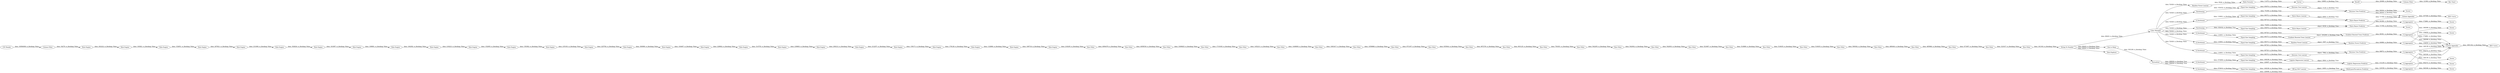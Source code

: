 digraph {
	"-7948732413492075124_82" [label="Decision Tree Predictor"]
	"8943403887147062724_94" [label="Column Appender"]
	"-3993411732168947314_127" [label=Scorer]
	"6118761712290561256_19" [label=X_Aggregator]
	"-1406514914248575272_32" [label="MultiLayerPerceptron Predictor"]
	"8943403887147062724_56" [label="String To Number"]
	"-9145842475369275719_83" [label=Scorer]
	"2663824125109883300_45" [label="Rule Engine"]
	"-6971089329815730884_37" [label="Row Filter"]
	"2663824125109883300_40" [label="Rule Engine"]
	"2663824125109883300_33" [label="Rule Engine"]
	"-7948732413492075124_80" [label=Partitioning]
	"2745308468123498919_89" [label=Scorer]
	"697999788451462081_87" [label="Naive Bayes Learner"]
	"2663824125109883300_36" [label="Rule Engine"]
	"-6971089329815730884_46" [label="Row Filter"]
	"-6971089329815730884_41" [label="Row Filter"]
	"-3993411732168947314_18" [label=X_Partitioner]
	"-7948732413492075124_81" [label="Decision Tree Learner"]
	"-2543061008507440340_6" [label="Random Forest Learner"]
	"2745308468123498919_133" [label="Equal Size Sampling"]
	"2663824125109883300_32" [label="Rule Engine"]
	"-6971089329815730884_34" [label="Row Filter"]
	"-6971089329815730884_36" [label="Row Filter"]
	"-1406514914248575272_26" [label="Equal Size Sampling"]
	"-6971089329815730884_38" [label="Row Filter"]
	"8943403887147062724_55" [label="Data Explorer"]
	"8943403887147062724_128" [label=Normalizer]
	"2663824125109883300_48" [label="Rule Engine"]
	"-6971089329815730884_35" [label="Row Filter"]
	"-1406514914248575272_25" [label=Scorer]
	"8943403887147062724_23" [label="Color Manager"]
	"-6971089329815730884_52" [label="Row Filter"]
	"-6971089329815730884_49" [label="Row Filter"]
	"-1564095624067970020_114" [label="Logistic Regression Predictor"]
	"2663824125109883300_31" [label="Rule Engine"]
	"697999788451462081_134" [label=X_Partitioner]
	"2663824125109883300_54" [label="Rule Engine"]
	"-1406514914248575272_29" [label=X_Partitioner]
	"-7948732413492075124_83" [label=Scorer]
	"-2543061008507440340_10" [label="Math Formula"]
	"-7948732413492075124_131" [label="Equal Size Sampling"]
	"-6971089329815730884_51" [label="Row Filter"]
	"2663824125109883300_44" [label="Rule Engine"]
	"8943403887147062724_100" [label="ROC Curve"]
	"-6971089329815730884_50" [label="Row Filter"]
	"-9145842475369275719_132" [label=X_Partitioner]
	"697999788451462081_89" [label=Scorer]
	"-1564095624067970020_115" [label=Scorer]
	"-6971089329815730884_40" [label="Row Filter"]
	"2745308468123498919_88" [label="Naive Bayes Predictor"]
	"-1564095624067970020_117" [label=X_Partitioner]
	"-2543061008507440340_14" [label="Column Filter"]
	"-1406514914248575272_28" [label=X_Aggregator]
	"2663824125109883300_56" [label="Rule Engine"]
	"-6971089329815730884_44" [label="Row Filter"]
	"-3993411732168947314_19" [label=X_Aggregator]
	"2745308468123498919_87" [label="Naive Bayes Learner"]
	"-6971089329815730884_31" [label="Row Filter"]
	"2663824125109883300_39" [label="Rule Engine"]
	"2663824125109883300_55" [label="Rule Engine"]
	"6118761712290561256_17" [label="Random Forest Predictor"]
	"6118761712290561256_16" [label="Random Forest Learner"]
	"-1406514914248575272_33" [label="RProp MLP Learner"]
	"6118761712290561256_18" [label=X_Partitioner]
	"-3993411732168947314_20" [label="Gradient Boosted Trees Learner"]
	"-9145842475369275719_133" [label=X_Aggregator]
	"-6971089329815730884_54" [label="Row Filter"]
	"-6971089329815730884_32" [label="Row Filter"]
	"2663824125109883300_38" [label="Rule Engine"]
	"-2543061008507440340_15" [label=RowID]
	"-2543061008507440340_12" [label="Bar Chart"]
	"2663824125109883300_51" [label="Rule Engine"]
	"2663824125109883300_57" [label="Rule Engine"]
	"8943403887147062724_13" [label="Column Filter"]
	"-6971089329815730884_30" [label="Row Filter"]
	"-6971089329815730884_53" [label="Row Filter"]
	"-6971089329815730884_48" [label="Row Filter"]
	"697999788451462081_133" [label="Equal Size Sampling"]
	"-6971089329815730884_45" [label="Row Filter"]
	"-2543061008507440340_11" [label=Sorter]
	"2663824125109883300_28" [label="Rule Engine"]
	"-6971089329815730884_39" [label="Row Filter"]
	"-3993411732168947314_21" [label="Gradient Boosted Trees Predictor"]
	"8943403887147062724_27" [label="CSV Reader"]
	"2745308468123498919_84" [label=Partitioning]
	"2663824125109883300_37" [label="Rule Engine"]
	"6118761712290561256_37" [label="Equal Size Sampling"]
	"-1564095624067970020_113" [label="Logistic Regression Learner"]
	"8943403887147062724_118" [label="One to Many"]
	"2663824125109883300_34" [label="Rule Engine"]
	"-6971089329815730884_29" [label="Row Filter"]
	"-9145842475369275719_81" [label="Decision Tree Learner"]
	"697999788451462081_135" [label=X_Aggregator]
	"-9145842475369275719_131" [label="Equal Size Sampling"]
	"2663824125109883300_47" [label="Rule Engine"]
	"-6971089329815730884_47" [label="Row Filter"]
	"2663824125109883300_59" [label="Rule Engine"]
	"-1564095624067970020_112" [label=X_Aggregator]
	"2663824125109883300_58" [label="Rule Engine"]
	"2663824125109883300_46" [label="Rule Engine"]
	"2663824125109883300_52" [label="Rule Engine"]
	"-6971089329815730884_33" [label="Row Filter"]
	"2663824125109883300_49" [label="Rule Engine"]
	"-3993411732168947314_37" [label="Equal Size Sampling"]
	"8943403887147062724_93" [label="ROC Curve"]
	"-6971089329815730884_42" [label="Row Filter"]
	"-9145842475369275719_82" [label="Decision Tree Predictor"]
	"8943403887147062724_102" [label="Column Appender"]
	"2663824125109883300_50" [label="Rule Engine"]
	"-6971089329815730884_43" [label="Row Filter"]
	"2663824125109883300_53" [label="Rule Engine"]
	"6118761712290561256_126" [label=Scorer]
	"-1564095624067970020_116" [label="Equal Size Sampling"]
	"697999788451462081_88" [label="Naive Bayes Predictor"]
	"8943403887147062724_23" -> "-9145842475369275719_132" [label="data: 52426; is_blocking: False"]
	"-1406514914248575272_26" -> "-1406514914248575272_33" [label="data: 149238; is_blocking: False"]
	"697999788451462081_87" -> "697999788451462081_88" [label="object: 6064; is_blocking: True"]
	"-1406514914248575272_29" -> "-1406514914248575272_26" [label="data: 272910; is_blocking: False"]
	"2663824125109883300_45" -> "2663824125109883300_46" [label="data: 150382; is_blocking: False"]
	"2663824125109883300_31" -> "2663824125109883300_32" [label="data: 163821; is_blocking: False"]
	"-6971089329815730884_44" -> "-6971089329815730884_47" [label="data: 542003; is_blocking: False"]
	"-3993411732168947314_21" -> "-3993411732168947314_19" [label="data: 69391; is_blocking: False"]
	"-1564095624067970020_113" -> "-1564095624067970020_114" [label="object: 9064; is_blocking: True"]
	"-3993411732168947314_18" -> "-3993411732168947314_37" [label="data: 116001; is_blocking: False"]
	"-6971089329815730884_41" -> "-6971089329815730884_42" [label="data: 542205; is_blocking: False"]
	"-2543061008507440340_11" -> "-2543061008507440340_15" [label="data: 10995; is_blocking: True"]
	"2663824125109883300_52" -> "2663824125109883300_54" [label="data: 104467; is_blocking: False"]
	"6118761712290561256_37" -> "6118761712290561256_16" [label="data: 69373; is_blocking: False"]
	"-6971089329815730884_51" -> "-6971089329815730884_54" [label="data: 321617; is_blocking: False"]
	"2663824125109883300_54" -> "2663824125109883300_56" [label="data: 229802; is_blocking: False"]
	"8943403887147062724_94" -> "8943403887147062724_93" [label="data: 167549; is_blocking: False"]
	"-2543061008507440340_15" -> "-2543061008507440340_14" [label="data: 20498; is_blocking: False"]
	"2663824125109883300_37" -> "2663824125109883300_38" [label="data: 161897; is_blocking: False"]
	"-1564095624067970020_116" -> "-1564095624067970020_113" [label="data: 149238; is_blocking: False"]
	"8943403887147062724_128" -> "-1564095624067970020_117" [label="data: 289930; is_blocking: True"]
	"6118761712290561256_16" -> "6118761712290561256_17" [label="object: 3597; is_blocking: True"]
	"-3993411732168947314_37" -> "-3993411732168947314_20" [label="data: 69373; is_blocking: False"]
	"2663824125109883300_59" -> "-6971089329815730884_29" [label="data: 216245; is_blocking: False"]
	"2663824125109883300_51" -> "2663824125109883300_53" [label="data: 178128; is_blocking: False"]
	"2663824125109883300_56" -> "2663824125109883300_57" [label="data: 314755; is_blocking: False"]
	"-3993411732168947314_19" -> "-3993411732168947314_127" [label="data: 198399; is_blocking: False"]
	"-6971089329815730884_43" -> "-6971089329815730884_40" [label="data: 903125; is_blocking: False"]
	"2745308468123498919_88" -> "8943403887147062724_94" [label="data: 71708; is_blocking: False"]
	"6118761712290561256_18" -> "6118761712290561256_17" [label="data: 60720; is_blocking: False"]
	"6118761712290561256_17" -> "6118761712290561256_19" [label="data: 64986; is_blocking: False"]
	"8943403887147062724_23" -> "697999788451462081_134" [label="data: 52426; is_blocking: False"]
	"697999788451462081_134" -> "697999788451462081_133" [label="data: 116001; is_blocking: False"]
	"2663824125109883300_38" -> "2663824125109883300_39" [label="data: 109891; is_blocking: False"]
	"-6971089329815730884_34" -> "-6971089329815730884_35" [label="data: 1449600; is_blocking: False"]
	"697999788451462081_88" -> "697999788451462081_135" [label="data: 64386; is_blocking: False"]
	"697999788451462081_135" -> "697999788451462081_89" [label="data: 172881; is_blocking: False"]
	"-6971089329815730884_49" -> "-6971089329815730884_51" [label="data: 471907; is_blocking: False"]
	"2663824125109883300_58" -> "2663824125109883300_49" [label="data: 200212; is_blocking: False"]
	"2663824125109883300_47" -> "2663824125109883300_48" [label="data: 225792; is_blocking: False"]
	"-6971089329815730884_42" -> "-6971089329815730884_44" [label="data: 542002; is_blocking: False"]
	"-1406514914248575272_29" -> "-1406514914248575272_32" [label="data: 128098; is_blocking: False"]
	"-1564095624067970020_117" -> "-1564095624067970020_116" [label="data: 272909; is_blocking: False"]
	"-9145842475369275719_132" -> "-9145842475369275719_131" [label="data: 116001; is_blocking: False"]
	"8943403887147062724_118" -> "8943403887147062724_128" [label="data: 303109; is_blocking: False"]
	"2663824125109883300_28" -> "2663824125109883300_31" [label="data: 202222; is_blocking: False"]
	"2663824125109883300_33" -> "2663824125109883300_34" [label="data: 207621; is_blocking: False"]
	"2663824125109883300_39" -> "2663824125109883300_40" [label="data: 164292; is_blocking: False"]
	"-6971089329815730884_29" -> "-6971089329815730884_30" [label="data: 4094479; is_blocking: False"]
	"-6971089329815730884_52" -> "-6971089329815730884_53" [label="data: 489446; is_blocking: False"]
	"8943403887147062724_23" -> "-7948732413492075124_80" [label="data: 52426; is_blocking: False"]
	"-9145842475369275719_133" -> "8943403887147062724_102" [label="data: 146139; is_blocking: False"]
	"2745308468123498919_84" -> "2745308468123498919_133" [label="data: 102432; is_blocking: True"]
	"-1564095624067970020_112" -> "8943403887147062724_102" [label="data: 364272; is_blocking: False"]
	"6118761712290561256_19" -> "8943403887147062724_102" [label="data: 159859; is_blocking: False"]
	"-6971089329815730884_32" -> "-6971089329815730884_33" [label="data: 1710345; is_blocking: False"]
	"8943403887147062724_23" -> "6118761712290561256_18" [label="data: 52426; is_blocking: False"]
	"-1564095624067970020_112" -> "-1564095624067970020_115" [label="data: 364272; is_blocking: False"]
	"2663824125109883300_44" -> "2663824125109883300_45" [label="data: 152005; is_blocking: False"]
	"2745308468123498919_87" -> "2745308468123498919_88" [label="object: 6038; is_blocking: True"]
	"-6971089329815730884_38" -> "-6971089329815730884_37" [label="data: 1059868; is_blocking: False"]
	"6118761712290561256_19" -> "6118761712290561256_126" [label="data: 159859; is_blocking: False"]
	"8943403887147062724_27" -> "8943403887147062724_13" [label="data: 34584008; is_blocking: False"]
	"-7948732413492075124_82" -> "8943403887147062724_94" [label="data: 84044; is_blocking: False"]
	"-3993411732168947314_20" -> "-3993411732168947314_21" [label="object: 204299; is_blocking: True"]
	"-7948732413492075124_80" -> "-7948732413492075124_82" [label="data: 75199; is_blocking: True"]
	"2663824125109883300_48" -> "2663824125109883300_52" [label="data: 300990; is_blocking: False"]
	"2663824125109883300_53" -> "2663824125109883300_55" [label="data: 132866; is_blocking: False"]
	"-7948732413492075124_82" -> "-7948732413492075124_83" [label="data: 84044; is_blocking: False"]
	"-1406514914248575272_28" -> "8943403887147062724_102" [label="data: 346346; is_blocking: False"]
	"2663824125109883300_46" -> "2663824125109883300_47" [label="data: 235183; is_blocking: False"]
	"-6971089329815730884_36" -> "-6971089329815730884_39" [label="data: 935944; is_blocking: False"]
	"-6971089329815730884_31" -> "-6971089329815730884_32" [label="data: 3309825; is_blocking: False"]
	"8943403887147062724_13" -> "2663824125109883300_28" [label="data: 34270; is_blocking: False"]
	"697999788451462081_134" -> "697999788451462081_88" [label="data: 60718; is_blocking: False"]
	"2663824125109883300_50" -> "2663824125109883300_51" [label="data: 159171; is_blocking: False"]
	"-6971089329815730884_48" -> "-6971089329815730884_50" [label="data: 510635; is_blocking: False"]
	"-2543061008507440340_10" -> "-2543061008507440340_11" [label="data: 11475; is_blocking: False"]
	"8943403887147062724_128" -> "-1406514914248575272_29" [label="data: 289930; is_blocking: True"]
	"-9145842475369275719_133" -> "-9145842475369275719_83" [label="data: 146139; is_blocking: False"]
	"2663824125109883300_57" -> "2663824125109883300_58" [label="data: 239683; is_blocking: False"]
	"-7948732413492075124_80" -> "-7948732413492075124_131" [label="data: 102432; is_blocking: True"]
	"-1564095624067970020_114" -> "-1564095624067970020_112" [label="data: 131239; is_blocking: False"]
	"2745308468123498919_88" -> "2745308468123498919_89" [label="data: 71708; is_blocking: False"]
	"-3993411732168947314_18" -> "-3993411732168947314_21" [label="data: 60720; is_blocking: False"]
	"-9145842475369275719_82" -> "-9145842475369275719_133" [label="data: 66872; is_blocking: False"]
	"-6971089329815730884_37" -> "-6971089329815730884_36" [label="data: 973197; is_blocking: False"]
	"2663824125109883300_55" -> "2663824125109883300_59" [label="data: 169718; is_blocking: False"]
	"6118761712290561256_18" -> "6118761712290561256_37" [label="data: 116001; is_blocking: False"]
	"-6971089329815730884_47" -> "-6971089329815730884_46" [label="data: 523487; is_blocking: False"]
	"8943403887147062724_56" -> "8943403887147062724_23" [label="data: 68263; is_blocking: False"]
	"2663824125109883300_49" -> "2663824125109883300_50" [label="data: 212257; is_blocking: False"]
	"8943403887147062724_23" -> "-3993411732168947314_18" [label="data: 52426; is_blocking: False"]
	"8943403887147062724_102" -> "8943403887147062724_100" [label="data: 1691162; is_blocking: False"]
	"-6971089329815730884_50" -> "-6971089329815730884_52" [label="data: 509362; is_blocking: False"]
	"-6971089329815730884_39" -> "-6971089329815730884_43" [label="data: 907276; is_blocking: False"]
	"-9145842475369275719_132" -> "-9145842475369275719_82" [label="data: 60720; is_blocking: False"]
	"-6971089329815730884_35" -> "-6971089329815730884_38" [label="data: 1063417; is_blocking: False"]
	"2663824125109883300_34" -> "2663824125109883300_36" [label="data: 231060; is_blocking: False"]
	"-6971089329815730884_33" -> "-6971089329815730884_34" [label="data: 1452211; is_blocking: False"]
	"8943403887147062724_56" -> "8943403887147062724_55" [label="data: 68263; is_blocking: False"]
	"-6971089329815730884_30" -> "-6971089329815730884_31" [label="data: 4058530; is_blocking: False"]
	"2745308468123498919_133" -> "2745308468123498919_87" [label="data: 65679; is_blocking: False"]
	"8943403887147062724_56" -> "8943403887147062724_118" [label="data: 68263; is_blocking: False"]
	"-6971089329815730884_46" -> "-6971089329815730884_45" [label="data: 510869; is_blocking: False"]
	"-1406514914248575272_28" -> "-1406514914248575272_25" [label="data: 346346; is_blocking: False"]
	"697999788451462081_133" -> "697999788451462081_87" [label="data: 69372; is_blocking: False"]
	"-6971089329815730884_53" -> "-6971089329815730884_49" [label="data: 485966; is_blocking: False"]
	"-3993411732168947314_19" -> "8943403887147062724_102" [label="data: 198399; is_blocking: False"]
	"-6971089329815730884_45" -> "-6971089329815730884_48" [label="data: 510635; is_blocking: False"]
	"2663824125109883300_36" -> "2663824125109883300_37" [label="data: 302624; is_blocking: False"]
	"-2543061008507440340_14" -> "-2543061008507440340_12" [label="data: 12188; is_blocking: False"]
	"8943403887147062724_23" -> "2745308468123498919_84" [label="data: 52426; is_blocking: False"]
	"-9145842475369275719_131" -> "-9145842475369275719_81" [label="data: 69372; is_blocking: False"]
	"2745308468123498919_84" -> "2745308468123498919_88" [label="data: 75200; is_blocking: True"]
	"-2543061008507440340_6" -> "-2543061008507440340_10" [label="data: 9528; is_blocking: False"]
	"-7948732413492075124_81" -> "-7948732413492075124_82" [label="object: 7118; is_blocking: True"]
	"2663824125109883300_40" -> "2663824125109883300_44" [label="data: 218223; is_blocking: False"]
	"-6971089329815730884_40" -> "-6971089329815730884_41" [label="data: 793451; is_blocking: False"]
	"697999788451462081_135" -> "8943403887147062724_102" [label="data: 172881; is_blocking: False"]
	"-7948732413492075124_131" -> "-7948732413492075124_81" [label="data: 65679; is_blocking: False"]
	"-6971089329815730884_54" -> "8943403887147062724_56" [label="data: 161343; is_blocking: False"]
	"2663824125109883300_32" -> "2663824125109883300_33" [label="data: 152651; is_blocking: False"]
	"-9145842475369275719_81" -> "-9145842475369275719_82" [label="object: 7682; is_blocking: True"]
	"-1564095624067970020_117" -> "-1564095624067970020_114" [label="data: 128097; is_blocking: False"]
	"-1406514914248575272_33" -> "-1406514914248575272_32" [label="object: 19951; is_blocking: True"]
	"-1406514914248575272_32" -> "-1406514914248575272_28" [label="data: 129358; is_blocking: False"]
	"8943403887147062724_23" -> "-2543061008507440340_6" [label="data: 52426; is_blocking: False"]
	rankdir=LR
}
